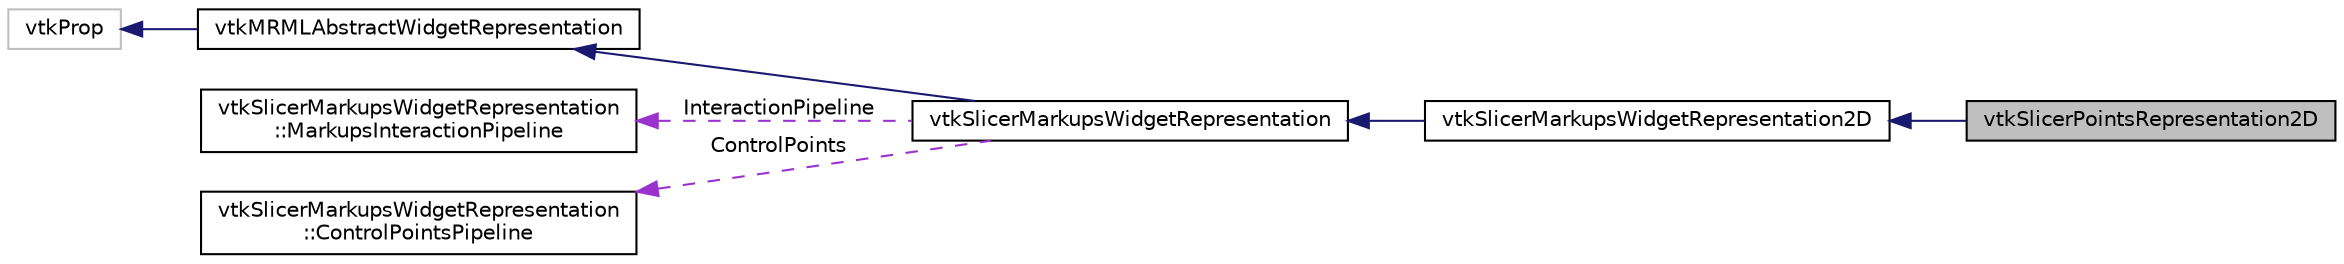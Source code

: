 digraph "vtkSlicerPointsRepresentation2D"
{
  bgcolor="transparent";
  edge [fontname="Helvetica",fontsize="10",labelfontname="Helvetica",labelfontsize="10"];
  node [fontname="Helvetica",fontsize="10",shape=record];
  rankdir="LR";
  Node5 [label="vtkSlicerPointsRepresentation2D",height=0.2,width=0.4,color="black", fillcolor="grey75", style="filled", fontcolor="black"];
  Node6 -> Node5 [dir="back",color="midnightblue",fontsize="10",style="solid",fontname="Helvetica"];
  Node6 [label="vtkSlicerMarkupsWidgetRepresentation2D",height=0.2,width=0.4,color="black",URL="$classvtkSlicerMarkupsWidgetRepresentation2D.html",tooltip="Default representation for the slicer markups widget. "];
  Node7 -> Node6 [dir="back",color="midnightblue",fontsize="10",style="solid",fontname="Helvetica"];
  Node7 [label="vtkSlicerMarkupsWidgetRepresentation",height=0.2,width=0.4,color="black",URL="$classvtkSlicerMarkupsWidgetRepresentation.html",tooltip="Class for rendering a markups node. "];
  Node8 -> Node7 [dir="back",color="midnightblue",fontsize="10",style="solid",fontname="Helvetica"];
  Node8 [label="vtkMRMLAbstractWidgetRepresentation",height=0.2,width=0.4,color="black",URL="$classvtkMRMLAbstractWidgetRepresentation.html",tooltip="Class for rendering a markups node. "];
  Node9 -> Node8 [dir="back",color="midnightblue",fontsize="10",style="solid",fontname="Helvetica"];
  Node9 [label="vtkProp",height=0.2,width=0.4,color="grey75"];
  Node10 -> Node7 [dir="back",color="darkorchid3",fontsize="10",style="dashed",label=" InteractionPipeline" ,fontname="Helvetica"];
  Node10 [label="vtkSlicerMarkupsWidgetRepresentation\l::MarkupsInteractionPipeline",height=0.2,width=0.4,color="black",URL="$classvtkSlicerMarkupsWidgetRepresentation_1_1MarkupsInteractionPipeline.html"];
  Node11 -> Node7 [dir="back",color="darkorchid3",fontsize="10",style="dashed",label=" ControlPoints" ,fontname="Helvetica"];
  Node11 [label="vtkSlicerMarkupsWidgetRepresentation\l::ControlPointsPipeline",height=0.2,width=0.4,color="black",URL="$classvtkSlicerMarkupsWidgetRepresentation_1_1ControlPointsPipeline.html"];
}
